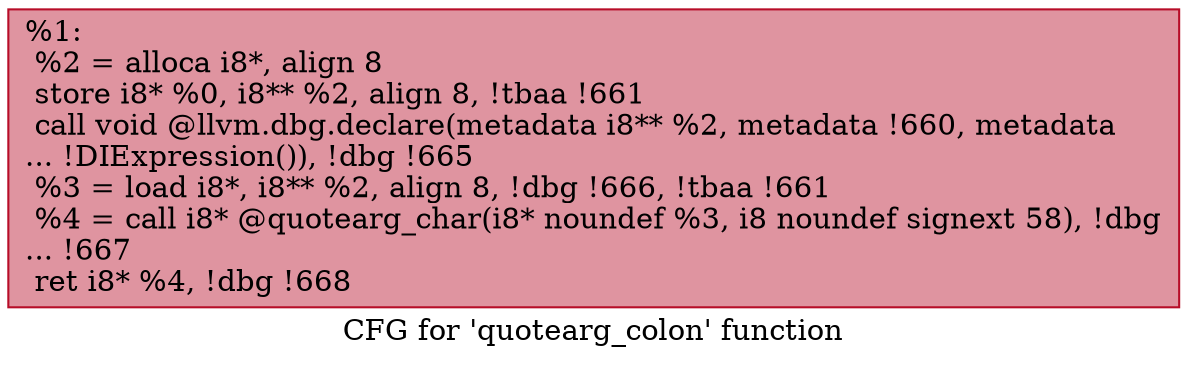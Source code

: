 digraph "CFG for 'quotearg_colon' function" {
	label="CFG for 'quotearg_colon' function";

	Node0x1b75ff0 [shape=record,color="#b70d28ff", style=filled, fillcolor="#b70d2870",label="{%1:\l  %2 = alloca i8*, align 8\l  store i8* %0, i8** %2, align 8, !tbaa !661\l  call void @llvm.dbg.declare(metadata i8** %2, metadata !660, metadata\l... !DIExpression()), !dbg !665\l  %3 = load i8*, i8** %2, align 8, !dbg !666, !tbaa !661\l  %4 = call i8* @quotearg_char(i8* noundef %3, i8 noundef signext 58), !dbg\l... !667\l  ret i8* %4, !dbg !668\l}"];
}
